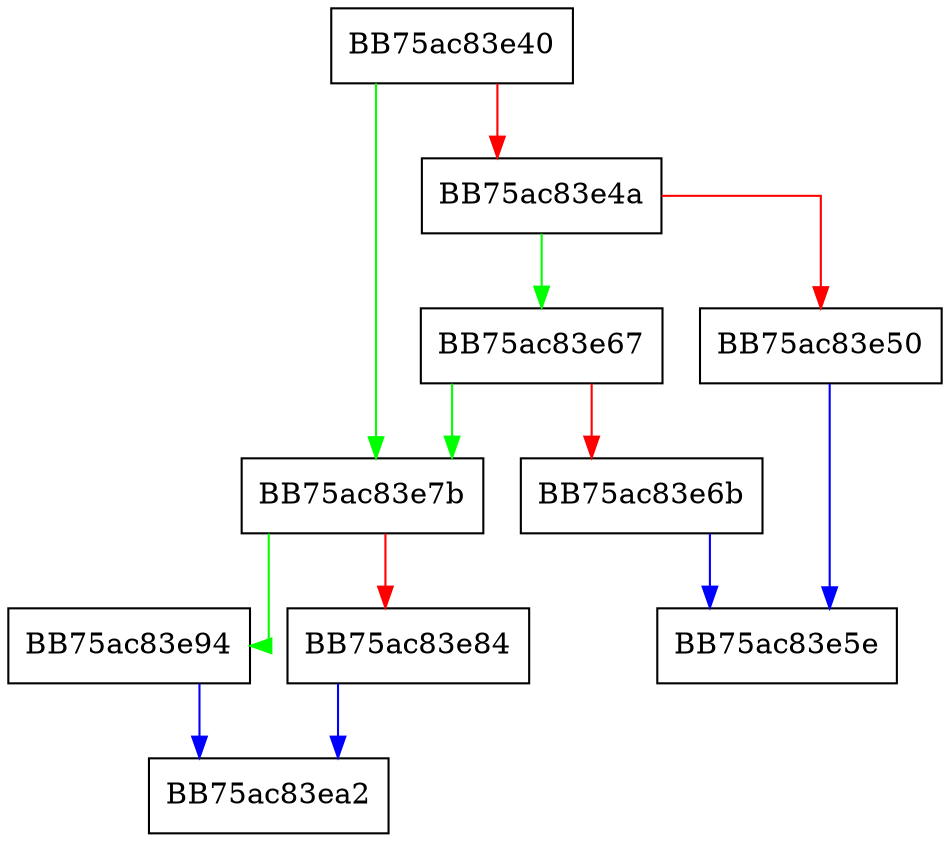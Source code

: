 digraph GetActionName {
  node [shape="box"];
  graph [splines=ortho];
  BB75ac83e40 -> BB75ac83e7b [color="green"];
  BB75ac83e40 -> BB75ac83e4a [color="red"];
  BB75ac83e4a -> BB75ac83e67 [color="green"];
  BB75ac83e4a -> BB75ac83e50 [color="red"];
  BB75ac83e50 -> BB75ac83e5e [color="blue"];
  BB75ac83e67 -> BB75ac83e7b [color="green"];
  BB75ac83e67 -> BB75ac83e6b [color="red"];
  BB75ac83e6b -> BB75ac83e5e [color="blue"];
  BB75ac83e7b -> BB75ac83e94 [color="green"];
  BB75ac83e7b -> BB75ac83e84 [color="red"];
  BB75ac83e84 -> BB75ac83ea2 [color="blue"];
  BB75ac83e94 -> BB75ac83ea2 [color="blue"];
}